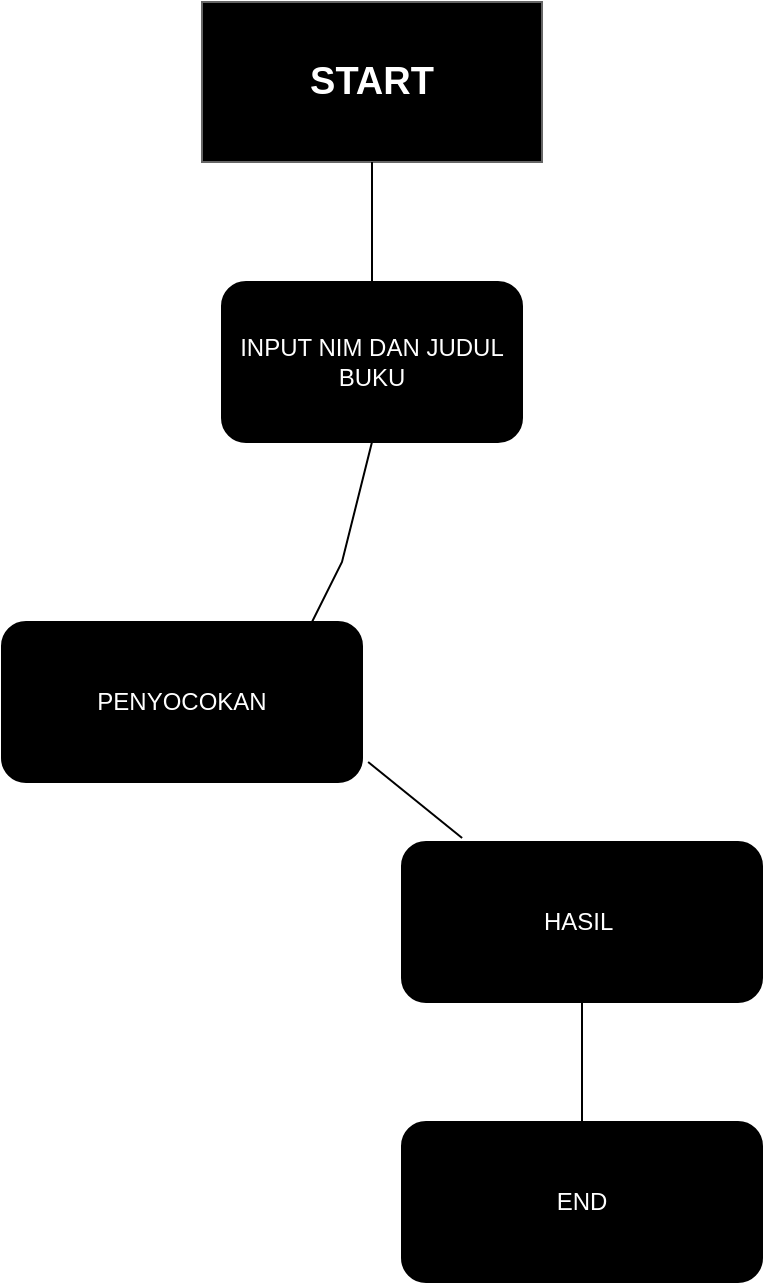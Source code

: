 <mxfile version="24.2.1" type="device">
  <diagram name="Page-1" id="QGpSIfM5HKQ9QFw8qDlC">
    <mxGraphModel dx="1386" dy="785" grid="1" gridSize="10" guides="1" tooltips="1" connect="1" arrows="1" fold="1" page="1" pageScale="1" pageWidth="850" pageHeight="1100" math="0" shadow="0">
      <root>
        <mxCell id="0" />
        <mxCell id="1" parent="0" />
        <mxCell id="d4_RZIEckhLn_AwMhnN6-1" value="&lt;p style=&quot;line-height: 110%; font-size: 19px;&quot;&gt;START&lt;/p&gt;" style="rounded=0;whiteSpace=wrap;html=1;fontStyle=1;fillColor=#000000;fontColor=#FFFFFF;strokeColor=#666666;" vertex="1" parent="1">
          <mxGeometry x="350" y="40" width="170" height="80" as="geometry" />
        </mxCell>
        <mxCell id="d4_RZIEckhLn_AwMhnN6-2" value="INPUT NIM DAN JUDUL BUKU" style="rounded=1;whiteSpace=wrap;html=1;fillColor=#000000;fontColor=#FFFFFF;" vertex="1" parent="1">
          <mxGeometry x="360" y="180" width="150" height="80" as="geometry" />
        </mxCell>
        <mxCell id="d4_RZIEckhLn_AwMhnN6-5" value="" style="endArrow=none;html=1;rounded=0;entryX=0.5;entryY=1;entryDx=0;entryDy=0;exitX=0.5;exitY=0;exitDx=0;exitDy=0;" edge="1" parent="1" source="d4_RZIEckhLn_AwMhnN6-2" target="d4_RZIEckhLn_AwMhnN6-1">
          <mxGeometry width="50" height="50" relative="1" as="geometry">
            <mxPoint x="400" y="180" as="sourcePoint" />
            <mxPoint x="450" y="130" as="targetPoint" />
          </mxGeometry>
        </mxCell>
        <mxCell id="d4_RZIEckhLn_AwMhnN6-7" value="" style="endArrow=none;html=1;rounded=0;entryX=0.5;entryY=1;entryDx=0;entryDy=0;" edge="1" parent="1" target="d4_RZIEckhLn_AwMhnN6-2">
          <mxGeometry width="50" height="50" relative="1" as="geometry">
            <mxPoint x="400" y="360" as="sourcePoint" />
            <mxPoint x="440" y="260" as="targetPoint" />
            <Array as="points">
              <mxPoint x="420" y="320" />
            </Array>
          </mxGeometry>
        </mxCell>
        <mxCell id="d4_RZIEckhLn_AwMhnN6-8" value="PENYOCOKAN" style="rounded=1;whiteSpace=wrap;html=1;strokeColor=#000000;fillColor=#000000;fontColor=#FFFFFF;" vertex="1" parent="1">
          <mxGeometry x="250" y="350" width="180" height="80" as="geometry" />
        </mxCell>
        <mxCell id="d4_RZIEckhLn_AwMhnN6-11" value="HASIL&amp;nbsp;" style="rounded=1;whiteSpace=wrap;html=1;strokeColor=#000000;fillColor=#000000;fontColor=#FFFFFF;" vertex="1" parent="1">
          <mxGeometry x="450" y="460" width="180" height="80" as="geometry" />
        </mxCell>
        <mxCell id="d4_RZIEckhLn_AwMhnN6-13" value="" style="endArrow=none;html=1;rounded=0;entryX=0.167;entryY=-0.025;entryDx=0;entryDy=0;entryPerimeter=0;exitX=1.017;exitY=0.875;exitDx=0;exitDy=0;exitPerimeter=0;" edge="1" parent="1" source="d4_RZIEckhLn_AwMhnN6-8" target="d4_RZIEckhLn_AwMhnN6-11">
          <mxGeometry width="50" height="50" relative="1" as="geometry">
            <mxPoint x="420" y="480" as="sourcePoint" />
            <mxPoint x="470" y="430" as="targetPoint" />
          </mxGeometry>
        </mxCell>
        <mxCell id="d4_RZIEckhLn_AwMhnN6-14" value="END" style="rounded=1;whiteSpace=wrap;html=1;strokeColor=#000000;fillColor=#000000;fontColor=#FFFFFF;" vertex="1" parent="1">
          <mxGeometry x="450" y="600" width="180" height="80" as="geometry" />
        </mxCell>
        <mxCell id="d4_RZIEckhLn_AwMhnN6-15" value="" style="endArrow=none;html=1;rounded=0;entryX=0.5;entryY=1;entryDx=0;entryDy=0;exitX=0.5;exitY=0;exitDx=0;exitDy=0;" edge="1" parent="1" source="d4_RZIEckhLn_AwMhnN6-14" target="d4_RZIEckhLn_AwMhnN6-11">
          <mxGeometry width="50" height="50" relative="1" as="geometry">
            <mxPoint x="500" y="600" as="sourcePoint" />
            <mxPoint x="550" y="550" as="targetPoint" />
          </mxGeometry>
        </mxCell>
      </root>
    </mxGraphModel>
  </diagram>
</mxfile>
